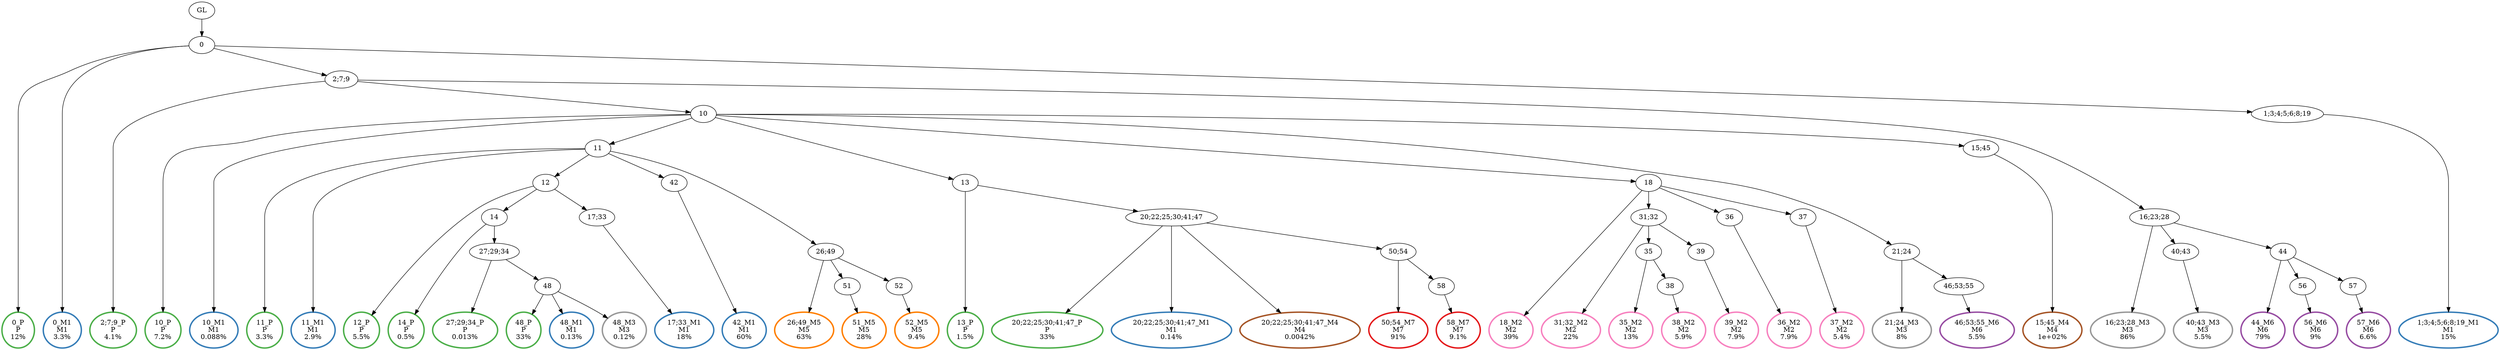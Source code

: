 digraph T {
	{
		rank=same
		71 [penwidth=3,colorscheme=set19,color=3,label="0_P\nP\n12%"]
		69 [penwidth=3,colorscheme=set19,color=3,label="2;7;9_P\nP\n4.1%"]
		67 [penwidth=3,colorscheme=set19,color=3,label="10_P\nP\n7.2%"]
		65 [penwidth=3,colorscheme=set19,color=3,label="11_P\nP\n3.3%"]
		63 [penwidth=3,colorscheme=set19,color=3,label="12_P\nP\n5.5%"]
		61 [penwidth=3,colorscheme=set19,color=3,label="14_P\nP\n0.5%"]
		59 [penwidth=3,colorscheme=set19,color=3,label="27;29;34_P\nP\n0.013%"]
		57 [penwidth=3,colorscheme=set19,color=3,label="48_P\nP\n33%"]
		55 [penwidth=3,colorscheme=set19,color=3,label="13_P\nP\n1.5%"]
		53 [penwidth=3,colorscheme=set19,color=3,label="20;22;25;30;41;47_P\nP\n33%"]
		52 [penwidth=3,colorscheme=set19,color=2,label="0_M1\nM1\n3.3%"]
		50 [penwidth=3,colorscheme=set19,color=2,label="1;3;4;5;6;8;19_M1\nM1\n15%"]
		49 [penwidth=3,colorscheme=set19,color=2,label="10_M1\nM1\n0.088%"]
		48 [penwidth=3,colorscheme=set19,color=2,label="11_M1\nM1\n2.9%"]
		47 [penwidth=3,colorscheme=set19,color=2,label="48_M1\nM1\n0.13%"]
		45 [penwidth=3,colorscheme=set19,color=2,label="17;33_M1\nM1\n18%"]
		43 [penwidth=3,colorscheme=set19,color=2,label="42_M1\nM1\n60%"]
		42 [penwidth=3,colorscheme=set19,color=2,label="20;22;25;30;41;47_M1\nM1\n0.14%"]
		40 [penwidth=3,colorscheme=set19,color=8,label="18_M2\nM2\n39%"]
		38 [penwidth=3,colorscheme=set19,color=8,label="31;32_M2\nM2\n22%"]
		36 [penwidth=3,colorscheme=set19,color=8,label="35_M2\nM2\n13%"]
		34 [penwidth=3,colorscheme=set19,color=8,label="38_M2\nM2\n5.9%"]
		32 [penwidth=3,colorscheme=set19,color=8,label="39_M2\nM2\n7.9%"]
		30 [penwidth=3,colorscheme=set19,color=8,label="36_M2\nM2\n7.9%"]
		28 [penwidth=3,colorscheme=set19,color=8,label="37_M2\nM2\n5.4%"]
		27 [penwidth=3,colorscheme=set19,color=9,label="48_M3\nM3\n0.12%"]
		25 [penwidth=3,colorscheme=set19,color=9,label="21;24_M3\nM3\n8%"]
		23 [penwidth=3,colorscheme=set19,color=9,label="16;23;28_M3\nM3\n86%"]
		21 [penwidth=3,colorscheme=set19,color=9,label="40;43_M3\nM3\n5.5%"]
		20 [penwidth=3,colorscheme=set19,color=7,label="20;22;25;30;41;47_M4\nM4\n0.0042%"]
		18 [penwidth=3,colorscheme=set19,color=7,label="15;45_M4\nM4\n1e+02%"]
		16 [penwidth=3,colorscheme=set19,color=5,label="26;49_M5\nM5\n63%"]
		14 [penwidth=3,colorscheme=set19,color=5,label="51_M5\nM5\n28%"]
		12 [penwidth=3,colorscheme=set19,color=5,label="52_M5\nM5\n9.4%"]
		10 [penwidth=3,colorscheme=set19,color=4,label="46;53;55_M6\nM6\n5.5%"]
		8 [penwidth=3,colorscheme=set19,color=4,label="44_M6\nM6\n79%"]
		6 [penwidth=3,colorscheme=set19,color=4,label="56_M6\nM6\n9%"]
		4 [penwidth=3,colorscheme=set19,color=4,label="57_M6\nM6\n6.6%"]
		2 [penwidth=3,colorscheme=set19,color=1,label="50;54_M7\nM7\n91%"]
		0 [penwidth=3,colorscheme=set19,color=1,label="58_M7\nM7\n9.1%"]
	}
	73 [label="GL"]
	72 [label="0"]
	70 [label="2;7;9"]
	68 [label="10"]
	66 [label="11"]
	64 [label="12"]
	62 [label="14"]
	60 [label="27;29;34"]
	58 [label="48"]
	56 [label="13"]
	54 [label="20;22;25;30;41;47"]
	51 [label="1;3;4;5;6;8;19"]
	46 [label="17;33"]
	44 [label="42"]
	41 [label="18"]
	39 [label="31;32"]
	37 [label="35"]
	35 [label="38"]
	33 [label="39"]
	31 [label="36"]
	29 [label="37"]
	26 [label="21;24"]
	24 [label="16;23;28"]
	22 [label="40;43"]
	19 [label="15;45"]
	17 [label="26;49"]
	15 [label="51"]
	13 [label="52"]
	11 [label="46;53;55"]
	9 [label="44"]
	7 [label="56"]
	5 [label="57"]
	3 [label="50;54"]
	1 [label="58"]
	73 -> 72
	72 -> 71
	72 -> 70
	72 -> 52
	72 -> 51
	70 -> 69
	70 -> 68
	70 -> 24
	68 -> 67
	68 -> 66
	68 -> 56
	68 -> 49
	68 -> 41
	68 -> 26
	68 -> 19
	66 -> 65
	66 -> 64
	66 -> 48
	66 -> 44
	66 -> 17
	64 -> 63
	64 -> 62
	64 -> 46
	62 -> 61
	62 -> 60
	60 -> 59
	60 -> 58
	58 -> 57
	58 -> 47
	58 -> 27
	56 -> 55
	56 -> 54
	54 -> 53
	54 -> 42
	54 -> 20
	54 -> 3
	51 -> 50
	46 -> 45
	44 -> 43
	41 -> 40
	41 -> 39
	41 -> 31
	41 -> 29
	39 -> 38
	39 -> 37
	39 -> 33
	37 -> 36
	37 -> 35
	35 -> 34
	33 -> 32
	31 -> 30
	29 -> 28
	26 -> 25
	26 -> 11
	24 -> 23
	24 -> 22
	24 -> 9
	22 -> 21
	19 -> 18
	17 -> 16
	17 -> 15
	17 -> 13
	15 -> 14
	13 -> 12
	11 -> 10
	9 -> 8
	9 -> 7
	9 -> 5
	7 -> 6
	5 -> 4
	3 -> 2
	3 -> 1
	1 -> 0
}
